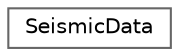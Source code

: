 digraph "Graphical Class Hierarchy"
{
 // LATEX_PDF_SIZE
  bgcolor="transparent";
  edge [fontname=Helvetica,fontsize=10,labelfontname=Helvetica,labelfontsize=10];
  node [fontname=Helvetica,fontsize=10,shape=box,height=0.2,width=0.4];
  rankdir="LR";
  Node0 [id="Node000000",label="SeismicData",height=0.2,width=0.4,color="grey40", fillcolor="white", style="filled",URL="$structSeismicData.html",tooltip="Stores seismic time series data."];
}
